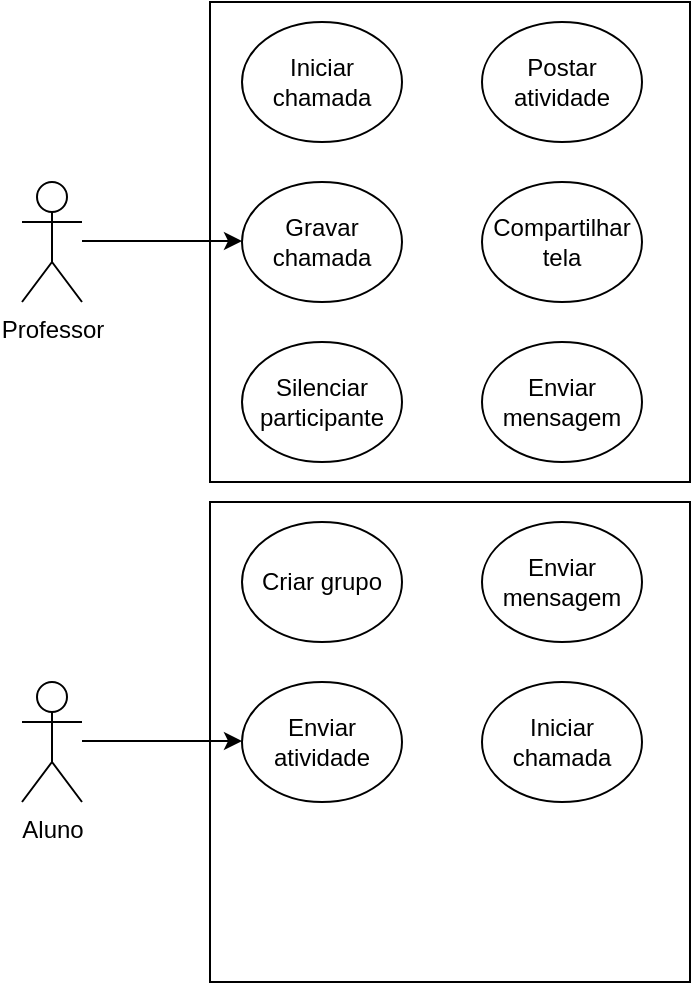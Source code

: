 <mxfile version="17.1.0" type="github"><diagram id="ndaYQFfAOwYVD1xWlt_n" name="Page-1"><mxGraphModel dx="1662" dy="794" grid="1" gridSize="10" guides="1" tooltips="1" connect="1" arrows="1" fold="1" page="1" pageScale="1" pageWidth="827" pageHeight="1169" math="0" shadow="0"><root><mxCell id="0"/><mxCell id="1" parent="0"/><mxCell id="F5NuIDfUgpo4XHfVKPGB-1" value="Professor" style="shape=umlActor;verticalLabelPosition=bottom;verticalAlign=top;html=1;outlineConnect=0;" vertex="1" parent="1"><mxGeometry x="80" y="200" width="30" height="60" as="geometry"/></mxCell><mxCell id="F5NuIDfUgpo4XHfVKPGB-2" value="Aluno&lt;br&gt;" style="shape=umlActor;verticalLabelPosition=bottom;verticalAlign=top;html=1;outlineConnect=0;" vertex="1" parent="1"><mxGeometry x="80" y="450" width="30" height="60" as="geometry"/></mxCell><mxCell id="F5NuIDfUgpo4XHfVKPGB-4" value="" style="whiteSpace=wrap;html=1;aspect=fixed;" vertex="1" parent="1"><mxGeometry x="174" y="110" width="240" height="240" as="geometry"/></mxCell><mxCell id="F5NuIDfUgpo4XHfVKPGB-5" value="" style="whiteSpace=wrap;html=1;aspect=fixed;" vertex="1" parent="1"><mxGeometry x="174" y="360" width="240" height="240" as="geometry"/></mxCell><mxCell id="F5NuIDfUgpo4XHfVKPGB-6" value="Iniciar chamada" style="ellipse;whiteSpace=wrap;html=1;" vertex="1" parent="1"><mxGeometry x="190" y="120" width="80" height="60" as="geometry"/></mxCell><mxCell id="F5NuIDfUgpo4XHfVKPGB-7" value="Gravar chamada" style="ellipse;whiteSpace=wrap;html=1;" vertex="1" parent="1"><mxGeometry x="190" y="200" width="80" height="60" as="geometry"/></mxCell><mxCell id="F5NuIDfUgpo4XHfVKPGB-8" value="Silenciar participante" style="ellipse;whiteSpace=wrap;html=1;" vertex="1" parent="1"><mxGeometry x="190" y="280" width="80" height="60" as="geometry"/></mxCell><mxCell id="F5NuIDfUgpo4XHfVKPGB-9" value="Postar atividade" style="ellipse;whiteSpace=wrap;html=1;" vertex="1" parent="1"><mxGeometry x="310" y="120" width="80" height="60" as="geometry"/></mxCell><mxCell id="F5NuIDfUgpo4XHfVKPGB-10" value="Compartilhar tela" style="ellipse;whiteSpace=wrap;html=1;" vertex="1" parent="1"><mxGeometry x="310" y="200" width="80" height="60" as="geometry"/></mxCell><mxCell id="F5NuIDfUgpo4XHfVKPGB-11" value="Enviar mensagem" style="ellipse;whiteSpace=wrap;html=1;" vertex="1" parent="1"><mxGeometry x="310" y="280" width="80" height="60" as="geometry"/></mxCell><mxCell id="F5NuIDfUgpo4XHfVKPGB-13" value="Criar grupo" style="ellipse;whiteSpace=wrap;html=1;" vertex="1" parent="1"><mxGeometry x="190" y="370" width="80" height="60" as="geometry"/></mxCell><mxCell id="F5NuIDfUgpo4XHfVKPGB-14" value="Enviar mensagem" style="ellipse;whiteSpace=wrap;html=1;" vertex="1" parent="1"><mxGeometry x="310" y="370" width="80" height="60" as="geometry"/></mxCell><mxCell id="F5NuIDfUgpo4XHfVKPGB-15" value="Enviar atividade" style="ellipse;whiteSpace=wrap;html=1;" vertex="1" parent="1"><mxGeometry x="190" y="450" width="80" height="60" as="geometry"/></mxCell><mxCell id="F5NuIDfUgpo4XHfVKPGB-16" value="Iniciar chamada" style="ellipse;whiteSpace=wrap;html=1;" vertex="1" parent="1"><mxGeometry x="310" y="450" width="80" height="60" as="geometry"/></mxCell><mxCell id="F5NuIDfUgpo4XHfVKPGB-17" value="" style="endArrow=classic;html=1;rounded=0;" edge="1" parent="1"><mxGeometry width="50" height="50" relative="1" as="geometry"><mxPoint x="110" y="229.5" as="sourcePoint"/><mxPoint x="190" y="229.5" as="targetPoint"/><Array as="points"/></mxGeometry></mxCell><mxCell id="F5NuIDfUgpo4XHfVKPGB-18" value="" style="endArrow=classic;html=1;rounded=0;" edge="1" parent="1"><mxGeometry width="50" height="50" relative="1" as="geometry"><mxPoint x="110" y="479.5" as="sourcePoint"/><mxPoint x="190" y="479.5" as="targetPoint"/></mxGeometry></mxCell></root></mxGraphModel></diagram></mxfile>